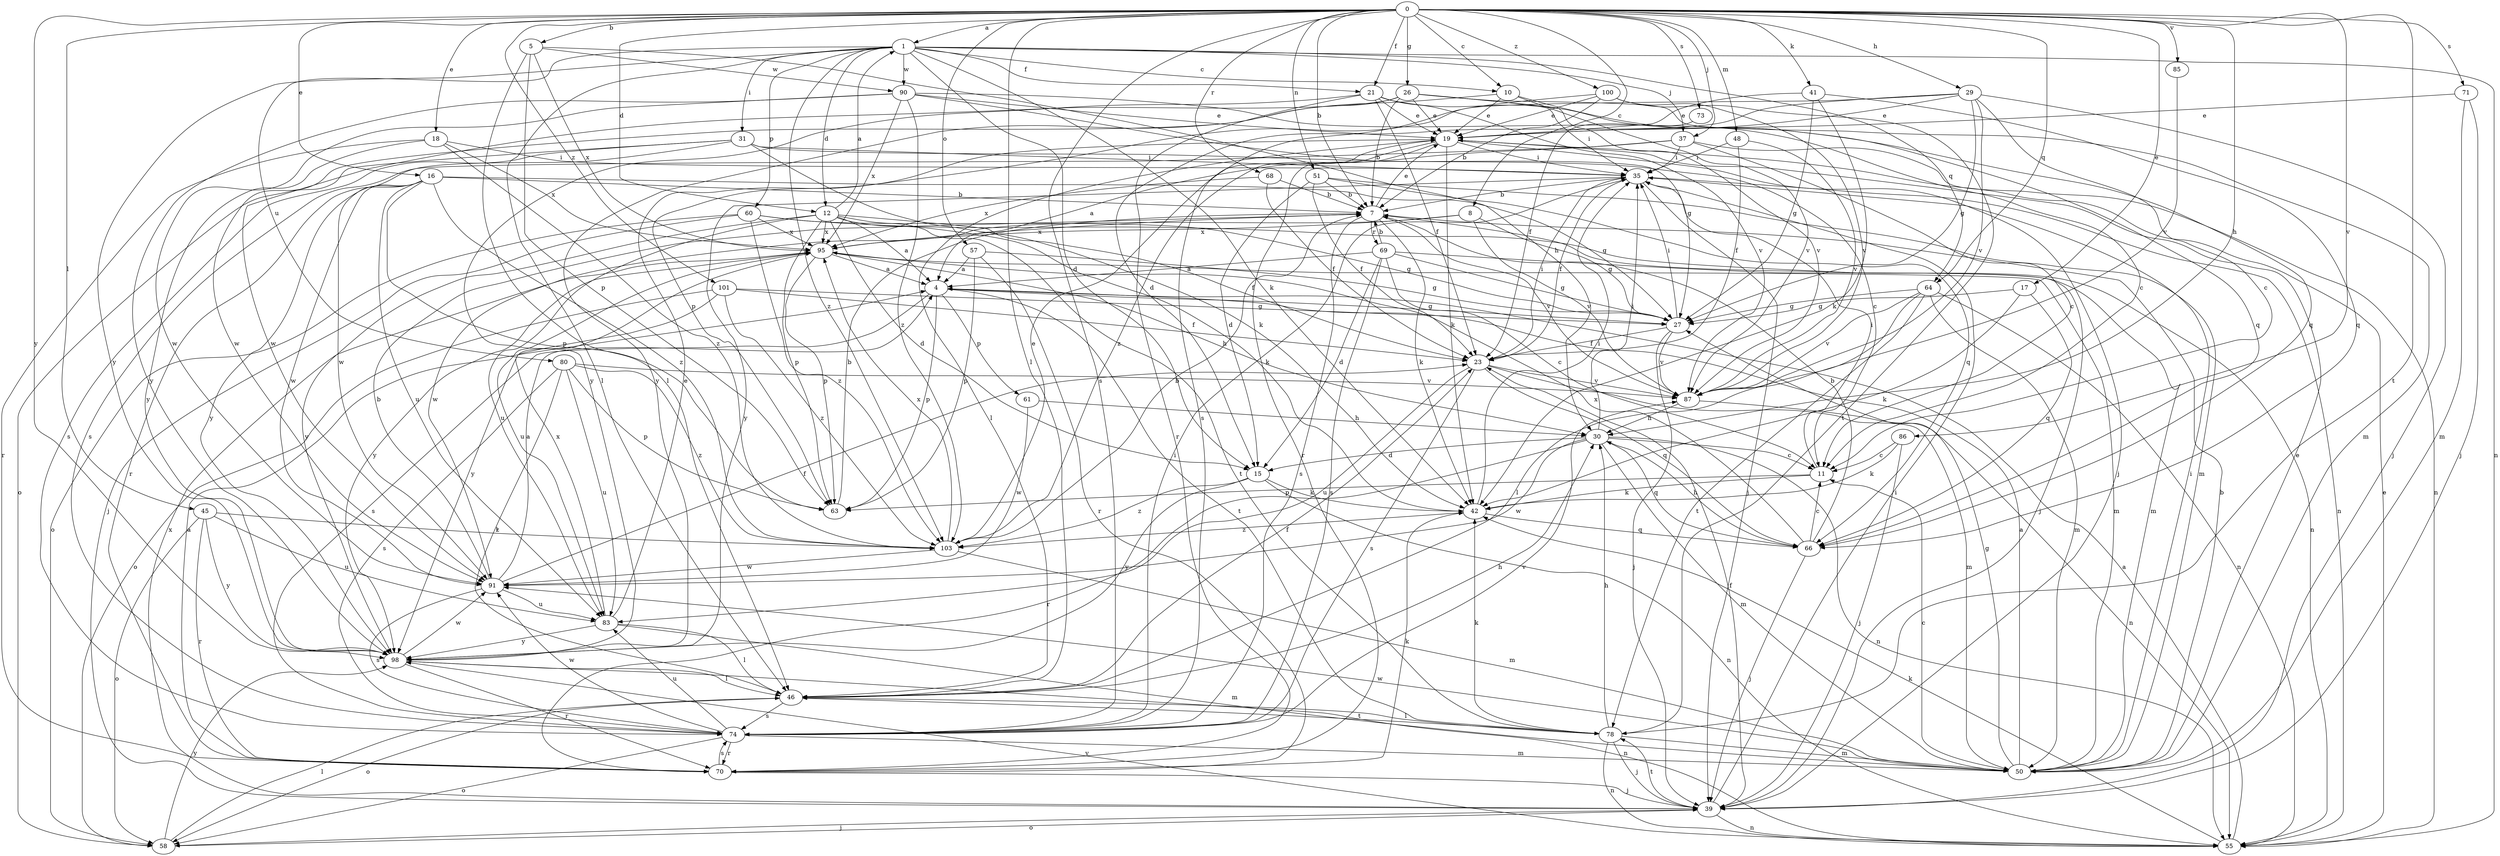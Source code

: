 strict digraph  {
0;
1;
4;
5;
7;
8;
10;
11;
12;
15;
16;
17;
18;
19;
21;
23;
26;
27;
29;
30;
31;
35;
37;
39;
41;
42;
45;
46;
48;
50;
51;
55;
57;
58;
60;
61;
63;
64;
66;
68;
69;
70;
71;
73;
74;
78;
80;
83;
85;
86;
87;
90;
91;
95;
98;
100;
101;
103;
0 -> 1  [label=a];
0 -> 5  [label=b];
0 -> 7  [label=b];
0 -> 8  [label=c];
0 -> 10  [label=c];
0 -> 12  [label=d];
0 -> 16  [label=e];
0 -> 17  [label=e];
0 -> 18  [label=e];
0 -> 21  [label=f];
0 -> 26  [label=g];
0 -> 29  [label=h];
0 -> 30  [label=h];
0 -> 37  [label=j];
0 -> 41  [label=k];
0 -> 45  [label=l];
0 -> 46  [label=l];
0 -> 48  [label=m];
0 -> 51  [label=n];
0 -> 57  [label=o];
0 -> 64  [label=q];
0 -> 68  [label=r];
0 -> 71  [label=s];
0 -> 73  [label=s];
0 -> 74  [label=s];
0 -> 78  [label=t];
0 -> 85  [label=v];
0 -> 86  [label=v];
0 -> 98  [label=y];
0 -> 100  [label=z];
0 -> 101  [label=z];
1 -> 10  [label=c];
1 -> 12  [label=d];
1 -> 15  [label=d];
1 -> 21  [label=f];
1 -> 31  [label=i];
1 -> 37  [label=j];
1 -> 42  [label=k];
1 -> 46  [label=l];
1 -> 55  [label=n];
1 -> 60  [label=p];
1 -> 64  [label=q];
1 -> 80  [label=u];
1 -> 90  [label=w];
1 -> 98  [label=y];
1 -> 103  [label=z];
4 -> 27  [label=g];
4 -> 61  [label=p];
4 -> 63  [label=p];
4 -> 74  [label=s];
4 -> 78  [label=t];
5 -> 30  [label=h];
5 -> 46  [label=l];
5 -> 63  [label=p];
5 -> 90  [label=w];
5 -> 95  [label=x];
7 -> 19  [label=e];
7 -> 39  [label=j];
7 -> 42  [label=k];
7 -> 69  [label=r];
7 -> 74  [label=s];
7 -> 87  [label=v];
7 -> 95  [label=x];
8 -> 27  [label=g];
8 -> 87  [label=v];
8 -> 91  [label=w];
8 -> 95  [label=x];
10 -> 19  [label=e];
10 -> 66  [label=q];
10 -> 87  [label=v];
10 -> 91  [label=w];
11 -> 35  [label=i];
11 -> 42  [label=k];
11 -> 63  [label=p];
12 -> 1  [label=a];
12 -> 4  [label=a];
12 -> 15  [label=d];
12 -> 23  [label=f];
12 -> 42  [label=k];
12 -> 63  [label=p];
12 -> 78  [label=t];
12 -> 83  [label=u];
12 -> 95  [label=x];
12 -> 98  [label=y];
15 -> 42  [label=k];
15 -> 55  [label=n];
15 -> 98  [label=y];
15 -> 103  [label=z];
16 -> 7  [label=b];
16 -> 27  [label=g];
16 -> 63  [label=p];
16 -> 70  [label=r];
16 -> 83  [label=u];
16 -> 91  [label=w];
16 -> 98  [label=y];
16 -> 103  [label=z];
17 -> 27  [label=g];
17 -> 42  [label=k];
17 -> 66  [label=q];
18 -> 35  [label=i];
18 -> 70  [label=r];
18 -> 95  [label=x];
18 -> 98  [label=y];
18 -> 103  [label=z];
19 -> 35  [label=i];
19 -> 39  [label=j];
19 -> 42  [label=k];
19 -> 46  [label=l];
19 -> 70  [label=r];
19 -> 103  [label=z];
21 -> 19  [label=e];
21 -> 23  [label=f];
21 -> 66  [label=q];
21 -> 70  [label=r];
21 -> 87  [label=v];
21 -> 98  [label=y];
23 -> 35  [label=i];
23 -> 50  [label=m];
23 -> 66  [label=q];
23 -> 74  [label=s];
23 -> 83  [label=u];
23 -> 87  [label=v];
26 -> 7  [label=b];
26 -> 19  [label=e];
26 -> 35  [label=i];
26 -> 50  [label=m];
26 -> 87  [label=v];
26 -> 91  [label=w];
26 -> 98  [label=y];
27 -> 23  [label=f];
27 -> 35  [label=i];
27 -> 39  [label=j];
27 -> 87  [label=v];
29 -> 11  [label=c];
29 -> 15  [label=d];
29 -> 19  [label=e];
29 -> 27  [label=g];
29 -> 39  [label=j];
29 -> 63  [label=p];
29 -> 87  [label=v];
30 -> 11  [label=c];
30 -> 15  [label=d];
30 -> 35  [label=i];
30 -> 50  [label=m];
30 -> 55  [label=n];
30 -> 66  [label=q];
30 -> 70  [label=r];
30 -> 91  [label=w];
31 -> 11  [label=c];
31 -> 35  [label=i];
31 -> 42  [label=k];
31 -> 58  [label=o];
31 -> 74  [label=s];
31 -> 91  [label=w];
35 -> 7  [label=b];
35 -> 23  [label=f];
35 -> 39  [label=j];
35 -> 55  [label=n];
35 -> 98  [label=y];
37 -> 4  [label=a];
37 -> 11  [label=c];
37 -> 35  [label=i];
37 -> 55  [label=n];
37 -> 74  [label=s];
39 -> 23  [label=f];
39 -> 35  [label=i];
39 -> 55  [label=n];
39 -> 58  [label=o];
39 -> 78  [label=t];
39 -> 95  [label=x];
41 -> 19  [label=e];
41 -> 27  [label=g];
41 -> 42  [label=k];
41 -> 66  [label=q];
42 -> 35  [label=i];
42 -> 66  [label=q];
42 -> 103  [label=z];
45 -> 58  [label=o];
45 -> 70  [label=r];
45 -> 83  [label=u];
45 -> 98  [label=y];
45 -> 103  [label=z];
46 -> 23  [label=f];
46 -> 30  [label=h];
46 -> 58  [label=o];
46 -> 74  [label=s];
46 -> 78  [label=t];
48 -> 23  [label=f];
48 -> 35  [label=i];
48 -> 87  [label=v];
50 -> 4  [label=a];
50 -> 7  [label=b];
50 -> 11  [label=c];
50 -> 19  [label=e];
50 -> 27  [label=g];
50 -> 35  [label=i];
50 -> 91  [label=w];
51 -> 7  [label=b];
51 -> 15  [label=d];
51 -> 23  [label=f];
51 -> 50  [label=m];
51 -> 66  [label=q];
55 -> 4  [label=a];
55 -> 19  [label=e];
55 -> 42  [label=k];
55 -> 98  [label=y];
57 -> 4  [label=a];
57 -> 27  [label=g];
57 -> 63  [label=p];
57 -> 70  [label=r];
58 -> 39  [label=j];
58 -> 46  [label=l];
58 -> 98  [label=y];
60 -> 27  [label=g];
60 -> 39  [label=j];
60 -> 55  [label=n];
60 -> 58  [label=o];
60 -> 95  [label=x];
60 -> 103  [label=z];
61 -> 30  [label=h];
61 -> 91  [label=w];
63 -> 7  [label=b];
64 -> 27  [label=g];
64 -> 46  [label=l];
64 -> 50  [label=m];
64 -> 55  [label=n];
64 -> 78  [label=t];
64 -> 87  [label=v];
66 -> 7  [label=b];
66 -> 11  [label=c];
66 -> 30  [label=h];
66 -> 39  [label=j];
66 -> 95  [label=x];
68 -> 7  [label=b];
68 -> 23  [label=f];
68 -> 95  [label=x];
69 -> 4  [label=a];
69 -> 7  [label=b];
69 -> 11  [label=c];
69 -> 15  [label=d];
69 -> 27  [label=g];
69 -> 50  [label=m];
69 -> 74  [label=s];
70 -> 4  [label=a];
70 -> 39  [label=j];
70 -> 42  [label=k];
70 -> 74  [label=s];
71 -> 19  [label=e];
71 -> 39  [label=j];
71 -> 50  [label=m];
73 -> 23  [label=f];
74 -> 35  [label=i];
74 -> 50  [label=m];
74 -> 58  [label=o];
74 -> 70  [label=r];
74 -> 83  [label=u];
74 -> 87  [label=v];
74 -> 91  [label=w];
78 -> 30  [label=h];
78 -> 39  [label=j];
78 -> 42  [label=k];
78 -> 46  [label=l];
78 -> 50  [label=m];
78 -> 55  [label=n];
80 -> 46  [label=l];
80 -> 63  [label=p];
80 -> 74  [label=s];
80 -> 83  [label=u];
80 -> 87  [label=v];
80 -> 103  [label=z];
83 -> 19  [label=e];
83 -> 46  [label=l];
83 -> 50  [label=m];
83 -> 95  [label=x];
83 -> 98  [label=y];
85 -> 87  [label=v];
86 -> 11  [label=c];
86 -> 39  [label=j];
86 -> 42  [label=k];
87 -> 30  [label=h];
87 -> 55  [label=n];
90 -> 11  [label=c];
90 -> 19  [label=e];
90 -> 27  [label=g];
90 -> 91  [label=w];
90 -> 95  [label=x];
90 -> 98  [label=y];
90 -> 103  [label=z];
91 -> 4  [label=a];
91 -> 7  [label=b];
91 -> 23  [label=f];
91 -> 74  [label=s];
91 -> 83  [label=u];
95 -> 4  [label=a];
95 -> 30  [label=h];
95 -> 50  [label=m];
95 -> 63  [label=p];
95 -> 83  [label=u];
95 -> 98  [label=y];
98 -> 46  [label=l];
98 -> 55  [label=n];
98 -> 70  [label=r];
98 -> 91  [label=w];
100 -> 7  [label=b];
100 -> 19  [label=e];
100 -> 74  [label=s];
100 -> 78  [label=t];
100 -> 87  [label=v];
101 -> 23  [label=f];
101 -> 27  [label=g];
101 -> 58  [label=o];
101 -> 98  [label=y];
101 -> 103  [label=z];
103 -> 7  [label=b];
103 -> 19  [label=e];
103 -> 50  [label=m];
103 -> 91  [label=w];
103 -> 95  [label=x];
}
